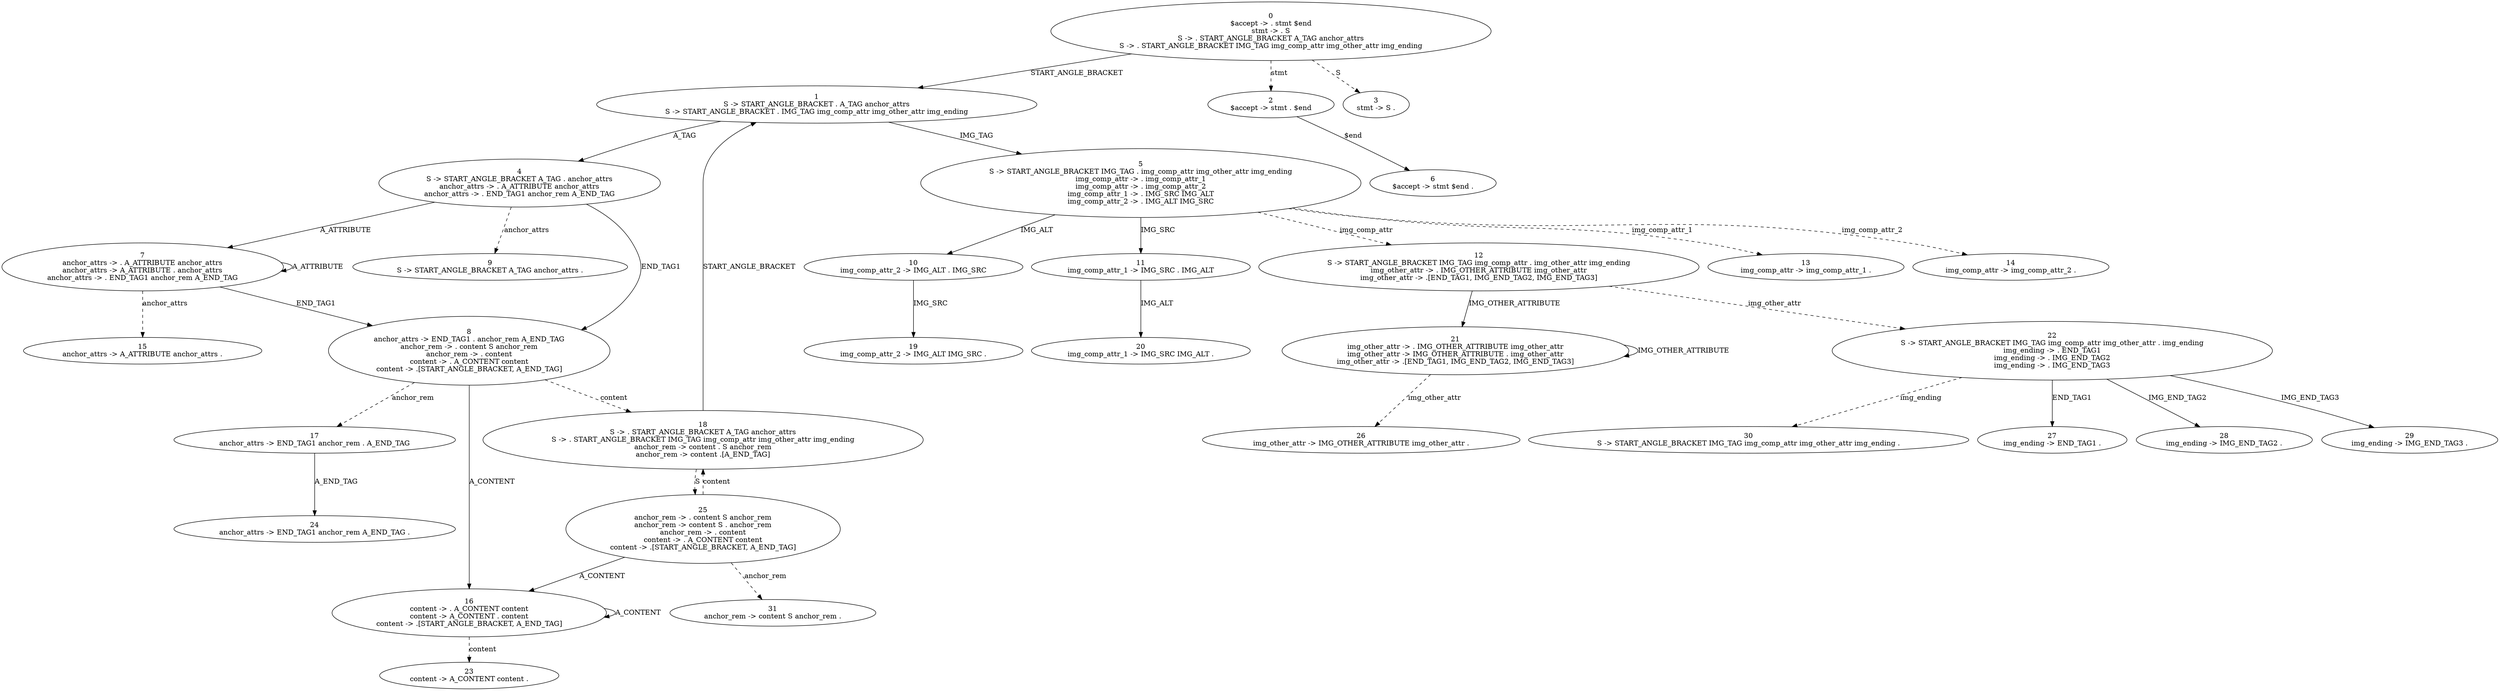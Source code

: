 digraph Automaton {
  0 [label="0\n$accept -> . stmt $end\nstmt -> . S\nS -> . START_ANGLE_BRACKET A_TAG anchor_attrs\nS -> . START_ANGLE_BRACKET IMG_TAG img_comp_attr img_other_attr img_ending"]
  0 -> 1 [style=solid label="START_ANGLE_BRACKET"]
  0 -> 2 [style=dashed label="stmt"]
  0 -> 3 [style=dashed label="S"]
  1 [label="1\nS -> START_ANGLE_BRACKET . A_TAG anchor_attrs\nS -> START_ANGLE_BRACKET . IMG_TAG img_comp_attr img_other_attr img_ending"]
  1 -> 4 [style=solid label="A_TAG"]
  1 -> 5 [style=solid label="IMG_TAG"]
  2 [label="2\n$accept -> stmt . $end"]
  2 -> 6 [style=solid label="$end"]
  3 [label="3\nstmt -> S ."]
  4 [label="4\nS -> START_ANGLE_BRACKET A_TAG . anchor_attrs\nanchor_attrs -> . A_ATTRIBUTE anchor_attrs\nanchor_attrs -> . END_TAG1 anchor_rem A_END_TAG"]
  4 -> 7 [style=solid label="A_ATTRIBUTE"]
  4 -> 8 [style=solid label="END_TAG1"]
  4 -> 9 [style=dashed label="anchor_attrs"]
  5 [label="5\nS -> START_ANGLE_BRACKET IMG_TAG . img_comp_attr img_other_attr img_ending\nimg_comp_attr -> . img_comp_attr_1\nimg_comp_attr -> . img_comp_attr_2\nimg_comp_attr_1 -> . IMG_SRC IMG_ALT\nimg_comp_attr_2 -> . IMG_ALT IMG_SRC"]
  5 -> 10 [style=solid label="IMG_ALT"]
  5 -> 11 [style=solid label="IMG_SRC"]
  5 -> 12 [style=dashed label="img_comp_attr"]
  5 -> 13 [style=dashed label="img_comp_attr_1"]
  5 -> 14 [style=dashed label="img_comp_attr_2"]
  6 [label="6\n$accept -> stmt $end ."]
  7 [label="7\nanchor_attrs -> . A_ATTRIBUTE anchor_attrs\nanchor_attrs -> A_ATTRIBUTE . anchor_attrs\nanchor_attrs -> . END_TAG1 anchor_rem A_END_TAG"]
  7 -> 7 [style=solid label="A_ATTRIBUTE"]
  7 -> 8 [style=solid label="END_TAG1"]
  7 -> 15 [style=dashed label="anchor_attrs"]
  8 [label="8\nanchor_attrs -> END_TAG1 . anchor_rem A_END_TAG\nanchor_rem -> . content S anchor_rem\nanchor_rem -> . content\ncontent -> . A_CONTENT content\ncontent -> .[START_ANGLE_BRACKET, A_END_TAG]"]
  8 -> 16 [style=solid label="A_CONTENT"]
  8 -> 17 [style=dashed label="anchor_rem"]
  8 -> 18 [style=dashed label="content"]
  9 [label="9\nS -> START_ANGLE_BRACKET A_TAG anchor_attrs ."]
  10 [label="10\nimg_comp_attr_2 -> IMG_ALT . IMG_SRC"]
  10 -> 19 [style=solid label="IMG_SRC"]
  11 [label="11\nimg_comp_attr_1 -> IMG_SRC . IMG_ALT"]
  11 -> 20 [style=solid label="IMG_ALT"]
  12 [label="12\nS -> START_ANGLE_BRACKET IMG_TAG img_comp_attr . img_other_attr img_ending\nimg_other_attr -> . IMG_OTHER_ATTRIBUTE img_other_attr\nimg_other_attr -> .[END_TAG1, IMG_END_TAG2, IMG_END_TAG3]"]
  12 -> 21 [style=solid label="IMG_OTHER_ATTRIBUTE"]
  12 -> 22 [style=dashed label="img_other_attr"]
  13 [label="13\nimg_comp_attr -> img_comp_attr_1 ."]
  14 [label="14\nimg_comp_attr -> img_comp_attr_2 ."]
  15 [label="15\nanchor_attrs -> A_ATTRIBUTE anchor_attrs ."]
  16 [label="16\ncontent -> . A_CONTENT content\ncontent -> A_CONTENT . content\ncontent -> .[START_ANGLE_BRACKET, A_END_TAG]"]
  16 -> 16 [style=solid label="A_CONTENT"]
  16 -> 23 [style=dashed label="content"]
  17 [label="17\nanchor_attrs -> END_TAG1 anchor_rem . A_END_TAG"]
  17 -> 24 [style=solid label="A_END_TAG"]
  18 [label="18\nS -> . START_ANGLE_BRACKET A_TAG anchor_attrs\nS -> . START_ANGLE_BRACKET IMG_TAG img_comp_attr img_other_attr img_ending\nanchor_rem -> content . S anchor_rem\nanchor_rem -> content .[A_END_TAG]"]
  18 -> 1 [style=solid label="START_ANGLE_BRACKET"]
  18 -> 25 [style=dashed label="S"]
  19 [label="19\nimg_comp_attr_2 -> IMG_ALT IMG_SRC ."]
  20 [label="20\nimg_comp_attr_1 -> IMG_SRC IMG_ALT ."]
  21 [label="21\nimg_other_attr -> . IMG_OTHER_ATTRIBUTE img_other_attr\nimg_other_attr -> IMG_OTHER_ATTRIBUTE . img_other_attr\nimg_other_attr -> .[END_TAG1, IMG_END_TAG2, IMG_END_TAG3]"]
  21 -> 21 [style=solid label="IMG_OTHER_ATTRIBUTE"]
  21 -> 26 [style=dashed label="img_other_attr"]
  22 [label="22\nS -> START_ANGLE_BRACKET IMG_TAG img_comp_attr img_other_attr . img_ending\nimg_ending -> . END_TAG1\nimg_ending -> . IMG_END_TAG2\nimg_ending -> . IMG_END_TAG3"]
  22 -> 27 [style=solid label="END_TAG1"]
  22 -> 28 [style=solid label="IMG_END_TAG2"]
  22 -> 29 [style=solid label="IMG_END_TAG3"]
  22 -> 30 [style=dashed label="img_ending"]
  23 [label="23\ncontent -> A_CONTENT content ."]
  24 [label="24\nanchor_attrs -> END_TAG1 anchor_rem A_END_TAG ."]
  25 [label="25\nanchor_rem -> . content S anchor_rem\nanchor_rem -> content S . anchor_rem\nanchor_rem -> . content\ncontent -> . A_CONTENT content\ncontent -> .[START_ANGLE_BRACKET, A_END_TAG]"]
  25 -> 16 [style=solid label="A_CONTENT"]
  25 -> 31 [style=dashed label="anchor_rem"]
  25 -> 18 [style=dashed label="content"]
  26 [label="26\nimg_other_attr -> IMG_OTHER_ATTRIBUTE img_other_attr ."]
  27 [label="27\nimg_ending -> END_TAG1 ."]
  28 [label="28\nimg_ending -> IMG_END_TAG2 ."]
  29 [label="29\nimg_ending -> IMG_END_TAG3 ."]
  30 [label="30\nS -> START_ANGLE_BRACKET IMG_TAG img_comp_attr img_other_attr img_ending ."]
  31 [label="31\nanchor_rem -> content S anchor_rem ."]
}

